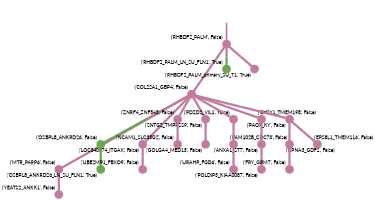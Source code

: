 strict digraph  {
graph[splines=false]; nodesep=0.7; rankdir=TB; ranksep=0.6; forcelabels=true; dpi=600; size=2.5;
0 [color="#c27ba0ff", fillcolor="#c27ba0ff", fixedsize=true, fontname=Lato, fontsize="12pt", height="0.25", label="", penwidth=3, shape=circle, style=filled, xlabel="('RHBDF2_PALM', False)"];
2 [color="#c27ba0ff", fillcolor="#c27ba0ff", fixedsize=true, fontname=Lato, fontsize="12pt", height="0.25", label="", penwidth=3, shape=circle, style=filled, xlabel="('COL22A1_GBP4', False)"];
21 [color="#6aa84fff", fillcolor="#6aa84fff", fixedsize=true, fontname=Lato, fontsize="12pt", height="0.25", label="", penwidth=3, shape=circle, style=filled, xlabel="('RHBDF2_PALM_LN_SU_FLN1', True)"];
23 [color="#c27ba0ff", fillcolor="#c27ba0ff", fixedsize=true, fontname=Lato, fontsize="12pt", height="0.25", label="", penwidth=3, shape=circle, style=filled, xlabel="('RHBDF2_PALM_primary_SU_T1', True)"];
1 [color="#c27ba0ff", fillcolor="#c27ba0ff", fixedsize=true, fontname=Lato, fontsize="12pt", height="0.25", label="", penwidth=3, shape=circle, style=filled, xlabel="('MTR_PARP6', False)"];
17 [color="#c27ba0ff", fillcolor="#c27ba0ff", fixedsize=true, fontname=Lato, fontsize="12pt", height="0.25", label="", penwidth=3, shape=circle, style=filled, xlabel="('YEATS2_ANKK1', False)"];
3 [color="#6aa84fff", fillcolor="#6aa84fff", fixedsize=true, fontname=Lato, fontsize="12pt", height="0.25", label="", penwidth=3, shape=circle, style=filled, xlabel="('OSBPL8_ANKRD26', False)"];
4 [color="#c27ba0ff", fillcolor="#c27ba0ff", fixedsize=true, fontname=Lato, fontsize="12pt", height="0.25", label="", penwidth=3, shape=circle, style=filled, xlabel="('LOC340074_ITGAX', False)"];
5 [color="#c27ba0ff", fillcolor="#c27ba0ff", fixedsize=true, fontname=Lato, fontsize="12pt", height="0.25", label="", penwidth=3, shape=circle, style=filled, xlabel="('ZNRF4_ZNF543', False)"];
7 [color="#c27ba0ff", fillcolor="#c27ba0ff", fixedsize=true, fontname=Lato, fontsize="12pt", height="0.25", label="", penwidth=3, shape=circle, style=filled, xlabel="('SNTG2_TMPRSS9', False)"];
12 [color="#c27ba0ff", fillcolor="#c27ba0ff", fixedsize=true, fontname=Lato, fontsize="12pt", height="0.25", label="", penwidth=3, shape=circle, style=filled, xlabel="('PDZD2_VIL1', False)"];
19 [color="#c27ba0ff", fillcolor="#c27ba0ff", fixedsize=true, fontname=Lato, fontsize="12pt", height="0.25", label="", penwidth=3, shape=circle, style=filled, xlabel="('CHSY1_TMEM198', False)"];
20 [color="#c27ba0ff", fillcolor="#c27ba0ff", fixedsize=true, fontname=Lato, fontsize="12pt", height="0.25", label="", penwidth=3, shape=circle, style=filled, xlabel="('PAOX_KY', False)"];
22 [color="#6aa84fff", fillcolor="#6aa84fff", fixedsize=true, fontname=Lato, fontsize="12pt", height="0.25", label="", penwidth=3, shape=circle, style=filled, xlabel="('OSBPL8_ANKRD26_LN_SU_FLN1', True)"];
18 [color="#c27ba0ff", fillcolor="#c27ba0ff", fixedsize=true, fontname=Lato, fontsize="12pt", height="0.25", label="", penwidth=3, shape=circle, style=filled, xlabel="('UBE2MP1_FBXO9', False)"];
14 [color="#c27ba0ff", fillcolor="#c27ba0ff", fixedsize=true, fontname=Lato, fontsize="12pt", height="0.25", label="", penwidth=3, shape=circle, style=filled, xlabel="('NCAM1_SLC35G2', False)"];
8 [color="#c27ba0ff", fillcolor="#c27ba0ff", fixedsize=true, fontname=Lato, fontsize="12pt", height="0.25", label="", penwidth=3, shape=circle, style=filled, xlabel="('GOLGA4_MED13', False)"];
10 [color="#c27ba0ff", fillcolor="#c27ba0ff", fixedsize=true, fontname=Lato, fontsize="12pt", height="0.25", label="", penwidth=3, shape=circle, style=filled, xlabel="('FAM102B_CDC73', False)"];
15 [color="#c27ba0ff", fillcolor="#c27ba0ff", fixedsize=true, fontname=Lato, fontsize="12pt", height="0.25", label="", penwidth=3, shape=circle, style=filled, xlabel="('URAHP_FGD6', False)"];
13 [color="#c27ba0ff", fillcolor="#c27ba0ff", fixedsize=true, fontname=Lato, fontsize="12pt", height="0.25", label="", penwidth=3, shape=circle, style=filled, xlabel="('ANXA1_ST7', False)"];
11 [color="#c27ba0ff", fillcolor="#c27ba0ff", fixedsize=true, fontname=Lato, fontsize="12pt", height="0.25", label="", penwidth=3, shape=circle, style=filled, xlabel="('POLDIP3_KIAA0087', False)"];
16 [color="#c27ba0ff", fillcolor="#c27ba0ff", fixedsize=true, fontname=Lato, fontsize="12pt", height="0.25", label="", penwidth=3, shape=circle, style=filled, xlabel="('KPNA3_GDF2', False)"];
6 [color="#c27ba0ff", fillcolor="#c27ba0ff", fixedsize=true, fontname=Lato, fontsize="12pt", height="0.25", label="", penwidth=3, shape=circle, style=filled, xlabel="('FRY_GRM7', False)"];
9 [color="#c27ba0ff", fillcolor="#c27ba0ff", fixedsize=true, fontname=Lato, fontsize="12pt", height="0.25", label="", penwidth=3, shape=circle, style=filled, xlabel="('EPS8L1_TMEM116', False)"];
normal [label="", penwidth=3, style=invis, xlabel="('RHBDF2_PALM', False)"];
0 -> 2  [arrowsize=0, color="#c27ba0ff;0.5:#c27ba0ff", minlen="2.2727272510528564", penwidth="5.5", style=solid];
0 -> 21  [arrowsize=0, color="#c27ba0ff;0.5:#6aa84fff", minlen="1.0909091234207153", penwidth="5.5", style=solid];
0 -> 23  [arrowsize=0, color="#c27ba0ff;0.5:#c27ba0ff", minlen="1.0909091234207153", penwidth="5.5", style=solid];
2 -> 1  [arrowsize=0, color="#c27ba0ff;0.5:#c27ba0ff", minlen="3.0", penwidth="5.5", style=solid];
2 -> 3  [arrowsize=0, color="#c27ba0ff;0.5:#6aa84fff", minlen="2.200000047683716", penwidth="5.5", style=solid];
2 -> 4  [arrowsize=0, color="#c27ba0ff;0.5:#c27ba0ff", minlen="2.200000047683716", penwidth="5.5", style=solid];
2 -> 5  [arrowsize=0, color="#c27ba0ff;0.5:#c27ba0ff", minlen="1.9454545974731445", penwidth="5.5", style=solid];
2 -> 7  [arrowsize=0, color="#c27ba0ff;0.5:#c27ba0ff", minlen="1.6545454263687134", penwidth="5.5", style=solid];
2 -> 12  [arrowsize=0, color="#c27ba0ff;0.5:#c27ba0ff", minlen="1.327272653579712", penwidth="5.5", style=solid];
2 -> 19  [arrowsize=0, color="#c27ba0ff;0.5:#c27ba0ff", minlen="1.1818181276321411", penwidth="5.5", style=solid];
2 -> 20  [arrowsize=0, color="#c27ba0ff;0.5:#c27ba0ff", minlen="1.1818181276321411", penwidth="5.5", style=solid];
1 -> 17  [arrowsize=0, color="#c27ba0ff;0.5:#c27ba0ff", minlen="1.1818181276321411", penwidth="5.5", style=solid];
3 -> 22  [arrowsize=0, color="#6aa84fff;0.5:#6aa84fff", minlen="1.0909091234207153", penwidth="5.5", style=solid];
4 -> 18  [arrowsize=0, color="#c27ba0ff;0.5:#c27ba0ff", minlen="1.1818181276321411", penwidth="5.5", style=solid];
5 -> 14  [arrowsize=0, color="#c27ba0ff;0.5:#c27ba0ff", minlen="1.218181848526001", penwidth="5.5", style=solid];
7 -> 8  [arrowsize=0, color="#c27ba0ff;0.5:#c27ba0ff", minlen="1.436363697052002", penwidth="5.5", style=solid];
12 -> 10  [arrowsize=0, color="#c27ba0ff;0.5:#c27ba0ff", minlen="1.3636363744735718", penwidth="5.5", style=solid];
19 -> 13  [arrowsize=0, color="#c27ba0ff;0.5:#c27ba0ff", minlen="1.2545454502105713", penwidth="5.5", style=solid];
20 -> 9  [arrowsize=0, color="#c27ba0ff;0.5:#c27ba0ff", minlen="1.3636363744735718", penwidth="5.5", style=solid];
20 -> 16  [arrowsize=0, color="#c27ba0ff;0.5:#c27ba0ff", minlen="1.218181848526001", penwidth="5.5", style=solid];
10 -> 15  [arrowsize=0, color="#c27ba0ff;0.5:#c27ba0ff", minlen="1.218181848526001", penwidth="5.5", style=solid];
13 -> 11  [arrowsize=0, color="#c27ba0ff;0.5:#c27ba0ff", minlen="1.3636363744735718", penwidth="5.5", style=solid];
16 -> 6  [arrowsize=0, color="#c27ba0ff;0.5:#c27ba0ff", minlen="1.7636363506317139", penwidth="5.5", style=solid];
normal -> 0  [arrowsize=0, color="#c27ba0ff", label="", penwidth=4, style=solid];
}
